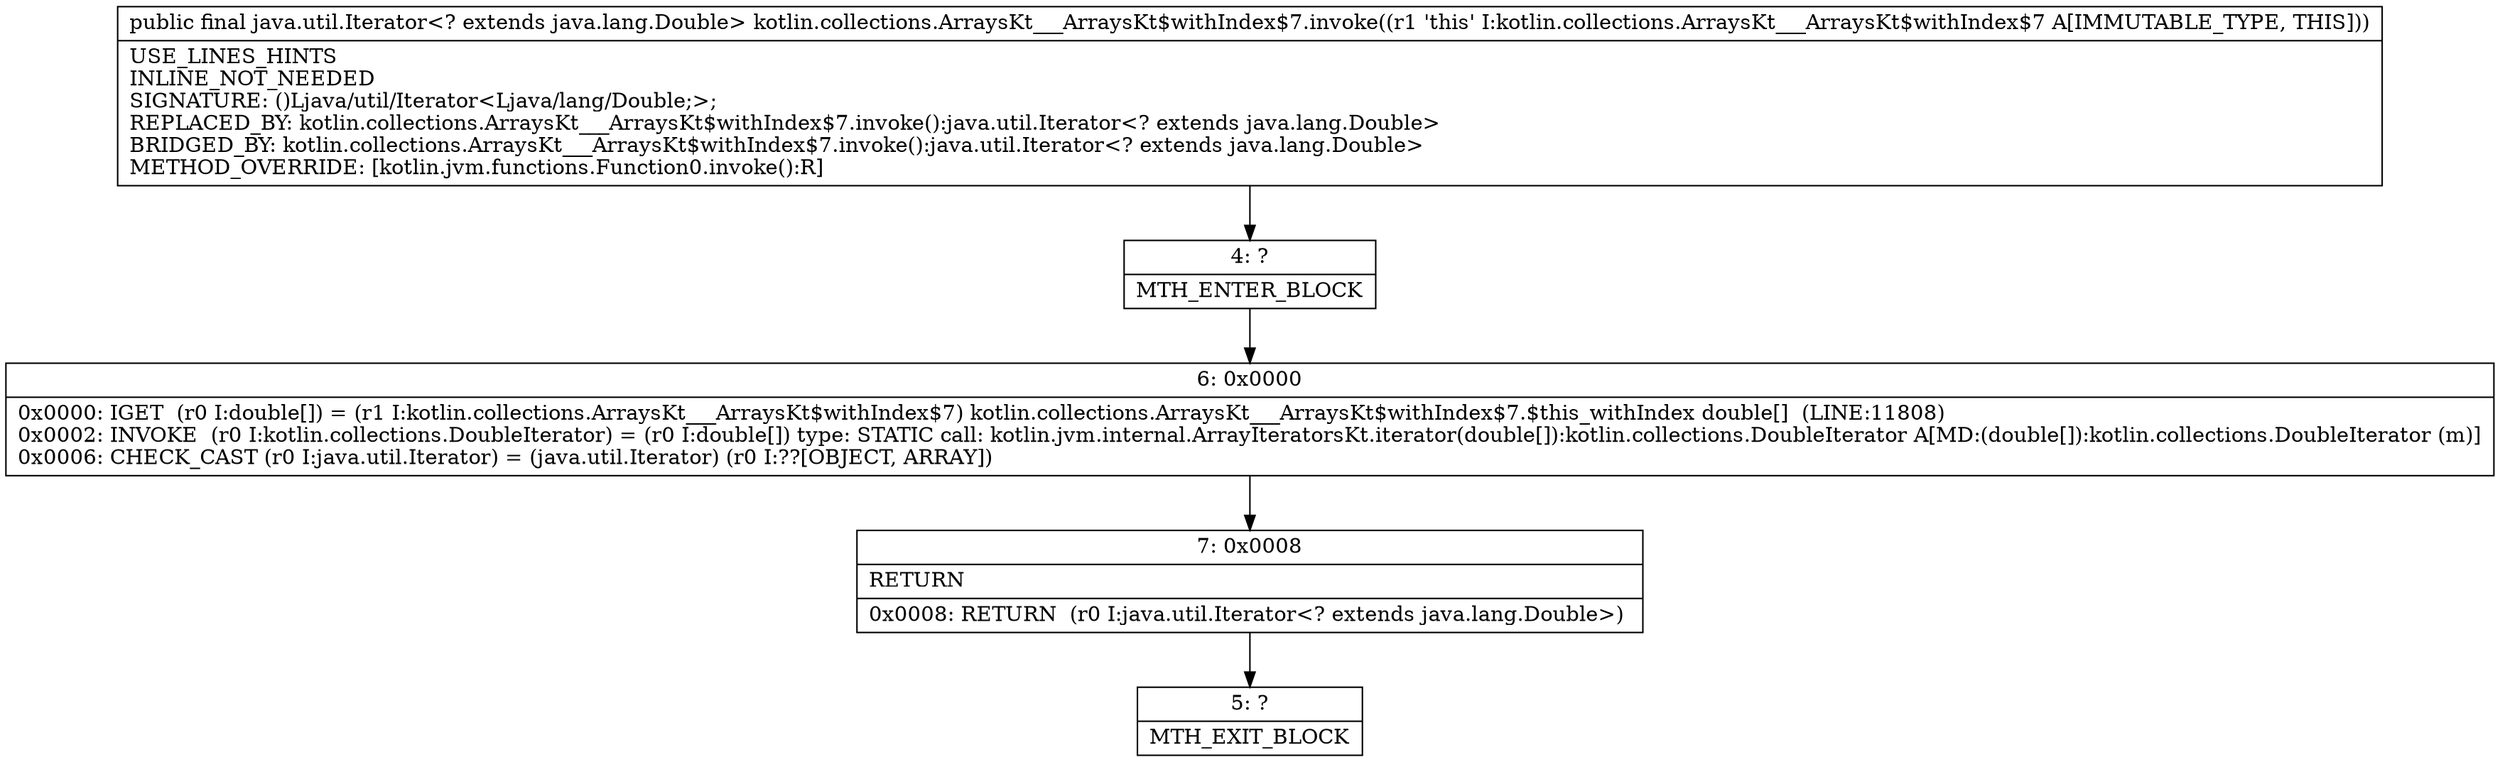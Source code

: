 digraph "CFG forkotlin.collections.ArraysKt___ArraysKt$withIndex$7.invoke()Ljava\/util\/Iterator;" {
Node_4 [shape=record,label="{4\:\ ?|MTH_ENTER_BLOCK\l}"];
Node_6 [shape=record,label="{6\:\ 0x0000|0x0000: IGET  (r0 I:double[]) = (r1 I:kotlin.collections.ArraysKt___ArraysKt$withIndex$7) kotlin.collections.ArraysKt___ArraysKt$withIndex$7.$this_withIndex double[]  (LINE:11808)\l0x0002: INVOKE  (r0 I:kotlin.collections.DoubleIterator) = (r0 I:double[]) type: STATIC call: kotlin.jvm.internal.ArrayIteratorsKt.iterator(double[]):kotlin.collections.DoubleIterator A[MD:(double[]):kotlin.collections.DoubleIterator (m)]\l0x0006: CHECK_CAST (r0 I:java.util.Iterator) = (java.util.Iterator) (r0 I:??[OBJECT, ARRAY]) \l}"];
Node_7 [shape=record,label="{7\:\ 0x0008|RETURN\l|0x0008: RETURN  (r0 I:java.util.Iterator\<? extends java.lang.Double\>) \l}"];
Node_5 [shape=record,label="{5\:\ ?|MTH_EXIT_BLOCK\l}"];
MethodNode[shape=record,label="{public final java.util.Iterator\<? extends java.lang.Double\> kotlin.collections.ArraysKt___ArraysKt$withIndex$7.invoke((r1 'this' I:kotlin.collections.ArraysKt___ArraysKt$withIndex$7 A[IMMUTABLE_TYPE, THIS]))  | USE_LINES_HINTS\lINLINE_NOT_NEEDED\lSIGNATURE: ()Ljava\/util\/Iterator\<Ljava\/lang\/Double;\>;\lREPLACED_BY: kotlin.collections.ArraysKt___ArraysKt$withIndex$7.invoke():java.util.Iterator\<? extends java.lang.Double\>\lBRIDGED_BY: kotlin.collections.ArraysKt___ArraysKt$withIndex$7.invoke():java.util.Iterator\<? extends java.lang.Double\>\lMETHOD_OVERRIDE: [kotlin.jvm.functions.Function0.invoke():R]\l}"];
MethodNode -> Node_4;Node_4 -> Node_6;
Node_6 -> Node_7;
Node_7 -> Node_5;
}

